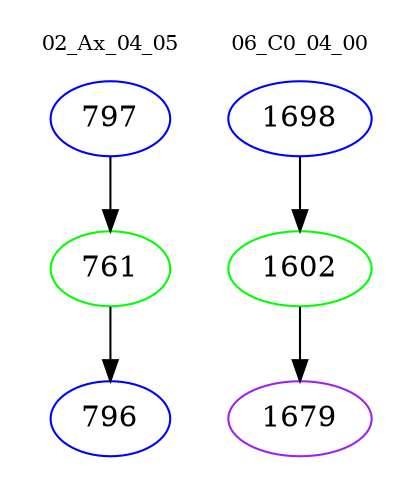 digraph{
subgraph cluster_0 {
color = white
label = "02_Ax_04_05";
fontsize=10;
T0_797 [label="797", color="blue"]
T0_797 -> T0_761 [color="black"]
T0_761 [label="761", color="green"]
T0_761 -> T0_796 [color="black"]
T0_796 [label="796", color="blue"]
}
subgraph cluster_1 {
color = white
label = "06_C0_04_00";
fontsize=10;
T1_1698 [label="1698", color="blue"]
T1_1698 -> T1_1602 [color="black"]
T1_1602 [label="1602", color="green"]
T1_1602 -> T1_1679 [color="black"]
T1_1679 [label="1679", color="purple"]
}
}
